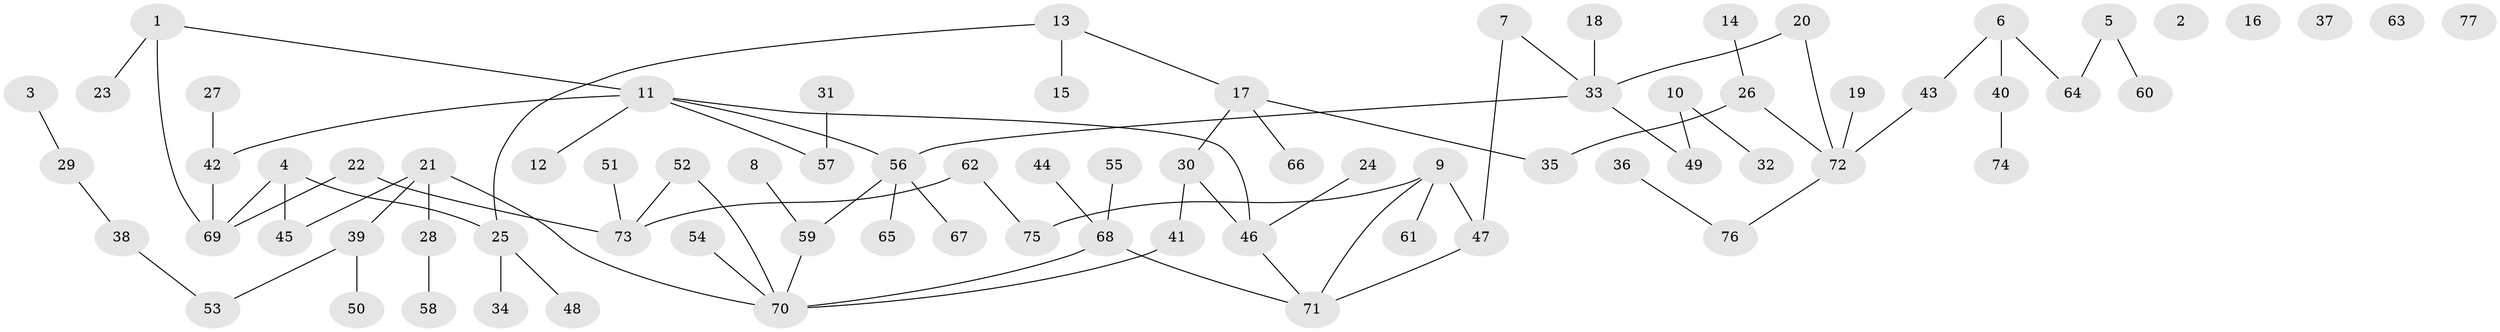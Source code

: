 // Generated by graph-tools (version 1.1) at 2025/33/03/09/25 02:33:57]
// undirected, 77 vertices, 81 edges
graph export_dot {
graph [start="1"]
  node [color=gray90,style=filled];
  1;
  2;
  3;
  4;
  5;
  6;
  7;
  8;
  9;
  10;
  11;
  12;
  13;
  14;
  15;
  16;
  17;
  18;
  19;
  20;
  21;
  22;
  23;
  24;
  25;
  26;
  27;
  28;
  29;
  30;
  31;
  32;
  33;
  34;
  35;
  36;
  37;
  38;
  39;
  40;
  41;
  42;
  43;
  44;
  45;
  46;
  47;
  48;
  49;
  50;
  51;
  52;
  53;
  54;
  55;
  56;
  57;
  58;
  59;
  60;
  61;
  62;
  63;
  64;
  65;
  66;
  67;
  68;
  69;
  70;
  71;
  72;
  73;
  74;
  75;
  76;
  77;
  1 -- 11;
  1 -- 23;
  1 -- 69;
  3 -- 29;
  4 -- 25;
  4 -- 45;
  4 -- 69;
  5 -- 60;
  5 -- 64;
  6 -- 40;
  6 -- 43;
  6 -- 64;
  7 -- 33;
  7 -- 47;
  8 -- 59;
  9 -- 47;
  9 -- 61;
  9 -- 71;
  9 -- 75;
  10 -- 32;
  10 -- 49;
  11 -- 12;
  11 -- 42;
  11 -- 46;
  11 -- 56;
  11 -- 57;
  13 -- 15;
  13 -- 17;
  13 -- 25;
  14 -- 26;
  17 -- 30;
  17 -- 35;
  17 -- 66;
  18 -- 33;
  19 -- 72;
  20 -- 33;
  20 -- 72;
  21 -- 28;
  21 -- 39;
  21 -- 45;
  21 -- 70;
  22 -- 69;
  22 -- 73;
  24 -- 46;
  25 -- 34;
  25 -- 48;
  26 -- 35;
  26 -- 72;
  27 -- 42;
  28 -- 58;
  29 -- 38;
  30 -- 41;
  30 -- 46;
  31 -- 57;
  33 -- 49;
  33 -- 56;
  36 -- 76;
  38 -- 53;
  39 -- 50;
  39 -- 53;
  40 -- 74;
  41 -- 70;
  42 -- 69;
  43 -- 72;
  44 -- 68;
  46 -- 71;
  47 -- 71;
  51 -- 73;
  52 -- 70;
  52 -- 73;
  54 -- 70;
  55 -- 68;
  56 -- 59;
  56 -- 65;
  56 -- 67;
  59 -- 70;
  62 -- 73;
  62 -- 75;
  68 -- 70;
  68 -- 71;
  72 -- 76;
}
